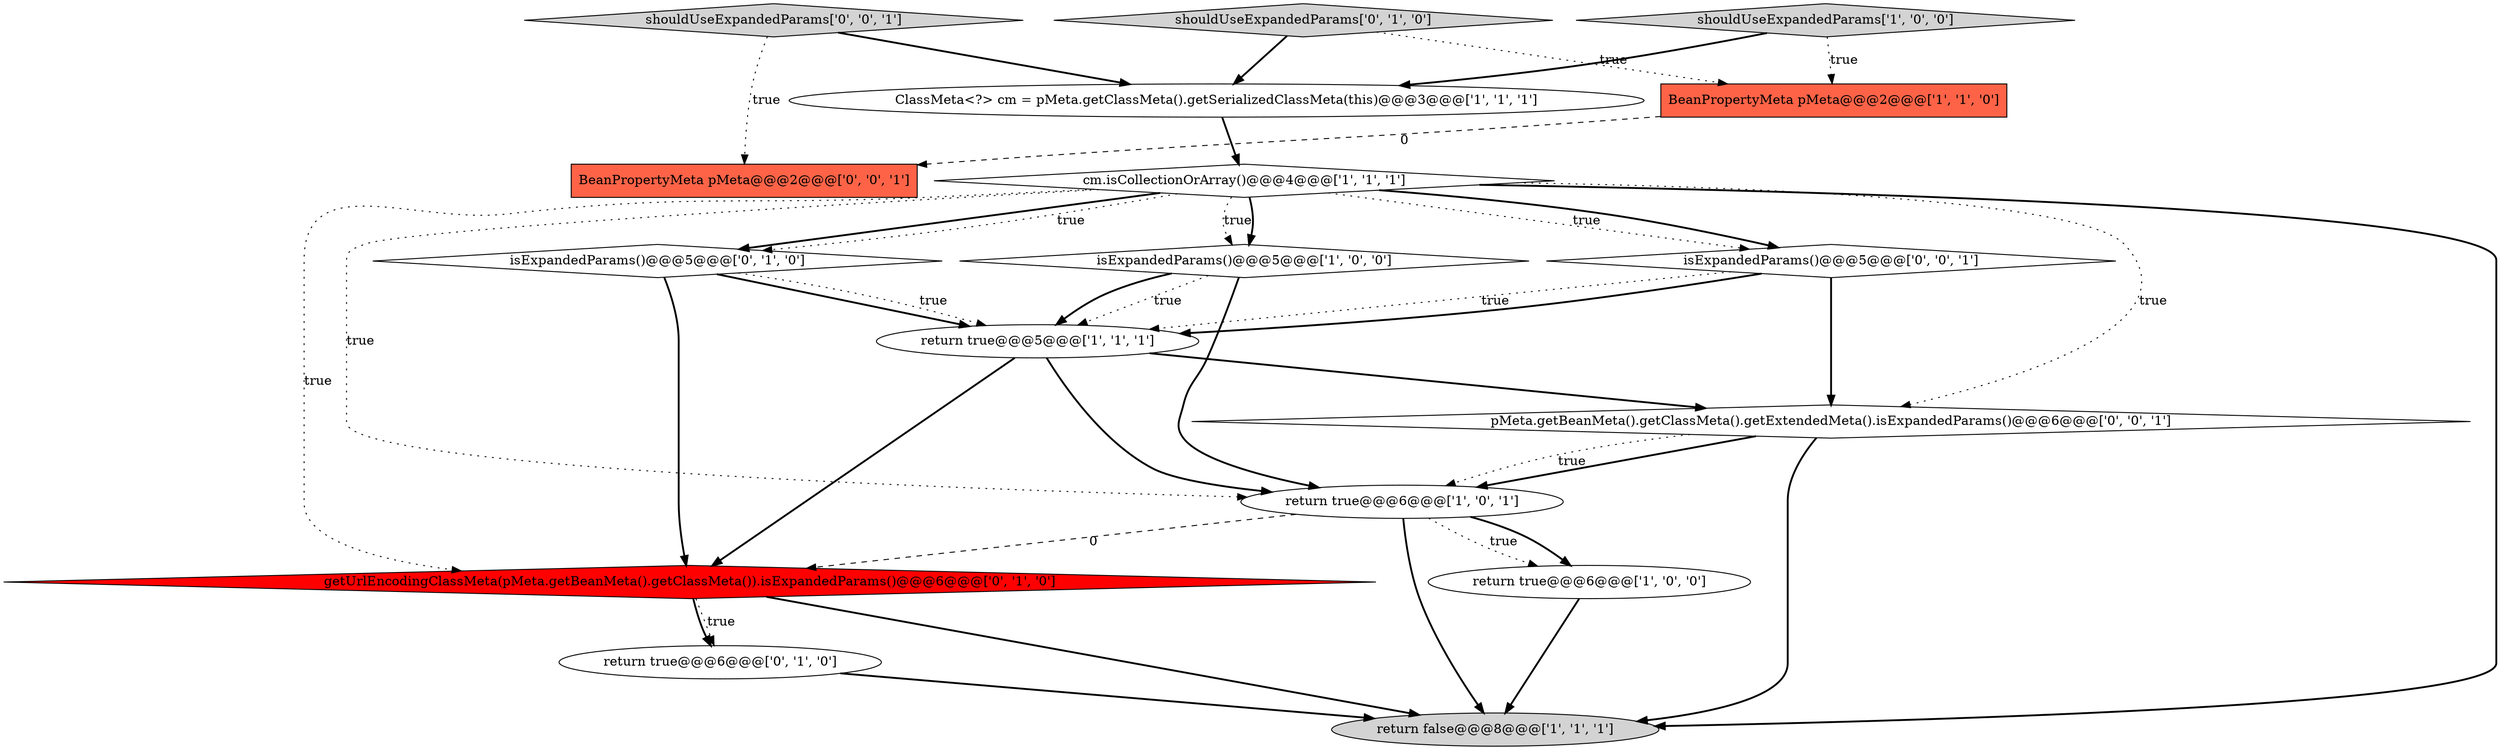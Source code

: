 digraph {
4 [style = filled, label = "return false@@@8@@@['1', '1', '1']", fillcolor = lightgray, shape = ellipse image = "AAA0AAABBB1BBB"];
7 [style = filled, label = "shouldUseExpandedParams['1', '0', '0']", fillcolor = lightgray, shape = diamond image = "AAA0AAABBB1BBB"];
9 [style = filled, label = "shouldUseExpandedParams['0', '1', '0']", fillcolor = lightgray, shape = diamond image = "AAA0AAABBB2BBB"];
14 [style = filled, label = "pMeta.getBeanMeta().getClassMeta().getExtendedMeta().isExpandedParams()@@@6@@@['0', '0', '1']", fillcolor = white, shape = diamond image = "AAA0AAABBB3BBB"];
10 [style = filled, label = "return true@@@6@@@['0', '1', '0']", fillcolor = white, shape = ellipse image = "AAA0AAABBB2BBB"];
11 [style = filled, label = "isExpandedParams()@@@5@@@['0', '1', '0']", fillcolor = white, shape = diamond image = "AAA0AAABBB2BBB"];
8 [style = filled, label = "return true@@@5@@@['1', '1', '1']", fillcolor = white, shape = ellipse image = "AAA0AAABBB1BBB"];
12 [style = filled, label = "getUrlEncodingClassMeta(pMeta.getBeanMeta().getClassMeta()).isExpandedParams()@@@6@@@['0', '1', '0']", fillcolor = red, shape = diamond image = "AAA1AAABBB2BBB"];
13 [style = filled, label = "BeanPropertyMeta pMeta@@@2@@@['0', '0', '1']", fillcolor = tomato, shape = box image = "AAA0AAABBB3BBB"];
16 [style = filled, label = "shouldUseExpandedParams['0', '0', '1']", fillcolor = lightgray, shape = diamond image = "AAA0AAABBB3BBB"];
2 [style = filled, label = "return true@@@6@@@['1', '0', '0']", fillcolor = white, shape = ellipse image = "AAA0AAABBB1BBB"];
5 [style = filled, label = "isExpandedParams()@@@5@@@['1', '0', '0']", fillcolor = white, shape = diamond image = "AAA0AAABBB1BBB"];
3 [style = filled, label = "return true@@@6@@@['1', '0', '1']", fillcolor = white, shape = ellipse image = "AAA0AAABBB1BBB"];
0 [style = filled, label = "cm.isCollectionOrArray()@@@4@@@['1', '1', '1']", fillcolor = white, shape = diamond image = "AAA0AAABBB1BBB"];
15 [style = filled, label = "isExpandedParams()@@@5@@@['0', '0', '1']", fillcolor = white, shape = diamond image = "AAA0AAABBB3BBB"];
6 [style = filled, label = "BeanPropertyMeta pMeta@@@2@@@['1', '1', '0']", fillcolor = tomato, shape = box image = "AAA0AAABBB1BBB"];
1 [style = filled, label = "ClassMeta<?> cm = pMeta.getClassMeta().getSerializedClassMeta(this)@@@3@@@['1', '1', '1']", fillcolor = white, shape = ellipse image = "AAA0AAABBB1BBB"];
5->3 [style = bold, label=""];
14->3 [style = bold, label=""];
5->8 [style = bold, label=""];
7->6 [style = dotted, label="true"];
0->12 [style = dotted, label="true"];
7->1 [style = bold, label=""];
0->5 [style = dotted, label="true"];
15->14 [style = bold, label=""];
16->13 [style = dotted, label="true"];
0->15 [style = dotted, label="true"];
8->3 [style = bold, label=""];
8->14 [style = bold, label=""];
0->11 [style = bold, label=""];
11->12 [style = bold, label=""];
1->0 [style = bold, label=""];
9->6 [style = dotted, label="true"];
2->4 [style = bold, label=""];
3->4 [style = bold, label=""];
0->15 [style = bold, label=""];
12->10 [style = bold, label=""];
15->8 [style = dotted, label="true"];
3->12 [style = dashed, label="0"];
3->2 [style = bold, label=""];
12->4 [style = bold, label=""];
16->1 [style = bold, label=""];
12->10 [style = dotted, label="true"];
0->4 [style = bold, label=""];
6->13 [style = dashed, label="0"];
10->4 [style = bold, label=""];
14->3 [style = dotted, label="true"];
11->8 [style = bold, label=""];
11->8 [style = dotted, label="true"];
0->14 [style = dotted, label="true"];
0->3 [style = dotted, label="true"];
5->8 [style = dotted, label="true"];
9->1 [style = bold, label=""];
0->11 [style = dotted, label="true"];
15->8 [style = bold, label=""];
8->12 [style = bold, label=""];
3->2 [style = dotted, label="true"];
0->5 [style = bold, label=""];
14->4 [style = bold, label=""];
}
